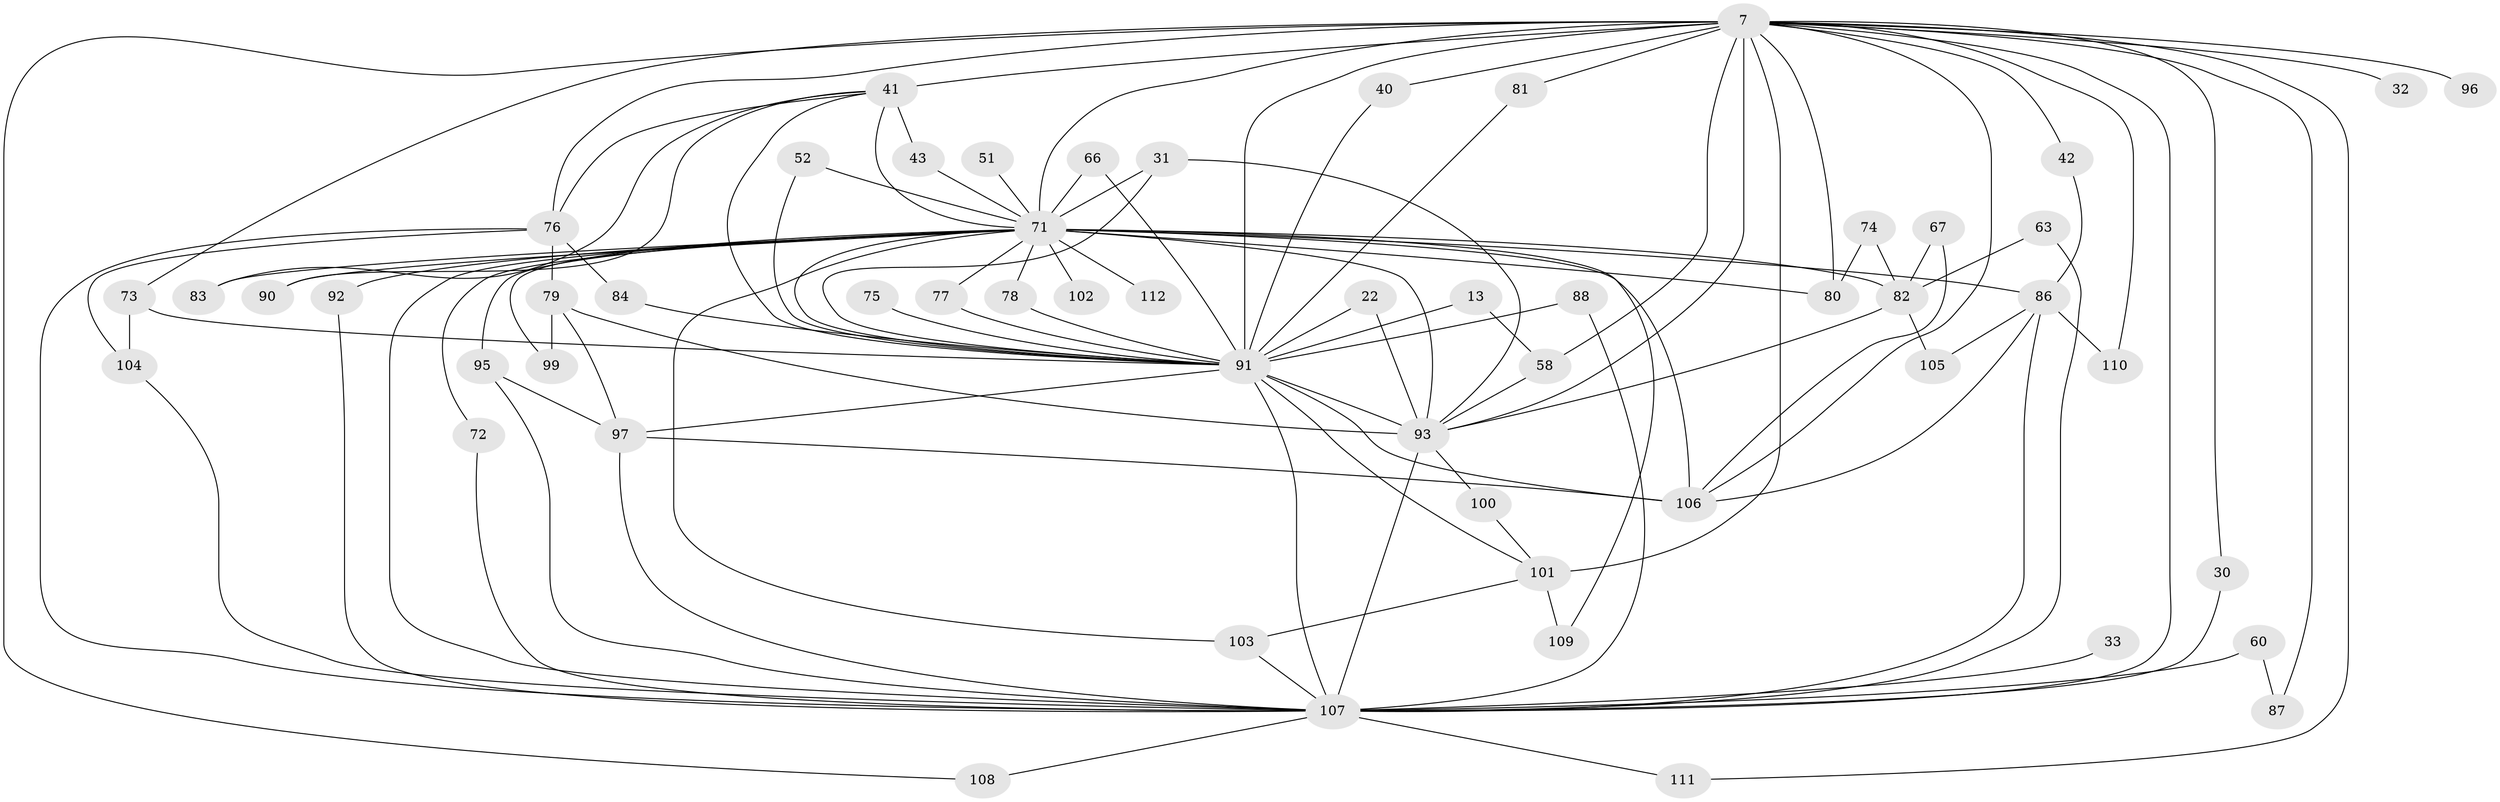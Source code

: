 // original degree distribution, {21: 0.017857142857142856, 12: 0.008928571428571428, 14: 0.008928571428571428, 20: 0.017857142857142856, 28: 0.008928571428571428, 25: 0.008928571428571428, 34: 0.008928571428571428, 22: 0.008928571428571428, 3: 0.1875, 6: 0.026785714285714284, 5: 0.0625, 2: 0.5446428571428571, 4: 0.08035714285714286, 7: 0.008928571428571428}
// Generated by graph-tools (version 1.1) at 2025/45/03/09/25 04:45:07]
// undirected, 56 vertices, 114 edges
graph export_dot {
graph [start="1"]
  node [color=gray90,style=filled];
  7 [super="+1"];
  13;
  22;
  30;
  31 [super="+19+26"];
  32 [super="+11"];
  33;
  40;
  41 [super="+15+18"];
  42;
  43;
  51;
  52;
  58 [super="+49"];
  60;
  63;
  66;
  67;
  71 [super="+68+8"];
  72 [super="+45"];
  73 [super="+59"];
  74;
  75;
  76 [super="+57"];
  77;
  78;
  79;
  80 [super="+28"];
  81;
  82 [super="+35+47"];
  83;
  84;
  86 [super="+54+34"];
  87;
  88;
  90;
  91 [super="+27+10"];
  92 [super="+85+50"];
  93 [super="+46+3"];
  95 [super="+61+70"];
  96;
  97 [super="+94"];
  99;
  100;
  101 [super="+36+69"];
  102 [super="+62"];
  103 [super="+48"];
  104 [super="+89"];
  105;
  106 [super="+55+56+53+98"];
  107 [super="+17+6+65"];
  108;
  109;
  110;
  111;
  112;
  7 -- 30;
  7 -- 40;
  7 -- 76;
  7 -- 81;
  7 -- 96 [weight=2];
  7 -- 107 [weight=6];
  7 -- 108;
  7 -- 32 [weight=3];
  7 -- 73;
  7 -- 87;
  7 -- 101 [weight=3];
  7 -- 41 [weight=4];
  7 -- 42;
  7 -- 110;
  7 -- 111;
  7 -- 80;
  7 -- 93 [weight=4];
  7 -- 91 [weight=4];
  7 -- 58;
  7 -- 106;
  7 -- 71 [weight=5];
  13 -- 91 [weight=2];
  13 -- 58;
  22 -- 93;
  22 -- 91;
  30 -- 107;
  31 -- 93;
  31 -- 91 [weight=2];
  31 -- 71 [weight=2];
  33 -- 107 [weight=2];
  40 -- 91;
  41 -- 90;
  41 -- 83;
  41 -- 43;
  41 -- 91;
  41 -- 71;
  41 -- 76;
  42 -- 86;
  43 -- 71;
  51 -- 71;
  52 -- 91;
  52 -- 71;
  58 -- 93;
  60 -- 87;
  60 -- 107 [weight=2];
  63 -- 82;
  63 -- 107;
  66 -- 91;
  66 -- 71;
  67 -- 82;
  67 -- 106;
  71 -- 82 [weight=5];
  71 -- 86 [weight=4];
  71 -- 91 [weight=6];
  71 -- 72;
  71 -- 77;
  71 -- 78;
  71 -- 80 [weight=2];
  71 -- 83;
  71 -- 90;
  71 -- 92 [weight=4];
  71 -- 93 [weight=5];
  71 -- 95 [weight=2];
  71 -- 99;
  71 -- 102 [weight=3];
  71 -- 103;
  71 -- 106 [weight=3];
  71 -- 107 [weight=6];
  71 -- 109;
  71 -- 112;
  72 -- 107;
  73 -- 91 [weight=2];
  73 -- 104;
  74 -- 80;
  74 -- 82;
  75 -- 91;
  76 -- 79;
  76 -- 84;
  76 -- 104;
  76 -- 107;
  77 -- 91;
  78 -- 91;
  79 -- 97;
  79 -- 99;
  79 -- 93;
  81 -- 91;
  82 -- 105;
  82 -- 93;
  84 -- 91;
  86 -- 105;
  86 -- 107 [weight=2];
  86 -- 110;
  86 -- 106;
  88 -- 107;
  88 -- 91;
  91 -- 107 [weight=5];
  91 -- 93 [weight=4];
  91 -- 101;
  91 -- 97;
  91 -- 106 [weight=3];
  92 -- 107;
  93 -- 107 [weight=6];
  93 -- 100;
  95 -- 107 [weight=2];
  95 -- 97;
  97 -- 107;
  97 -- 106;
  100 -- 101;
  101 -- 109;
  101 -- 103;
  103 -- 107;
  104 -- 107;
  107 -- 108;
  107 -- 111;
}
